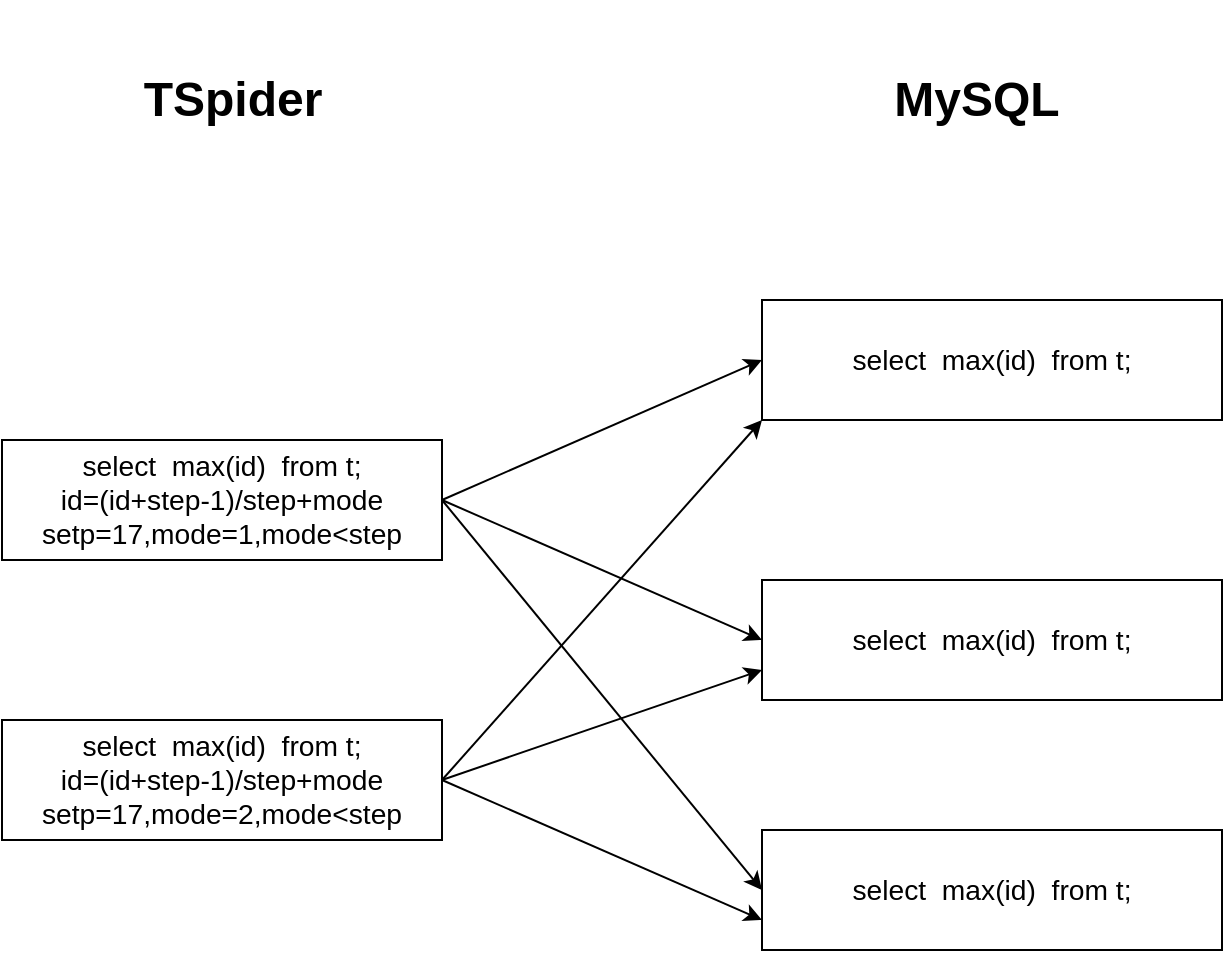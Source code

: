 <mxfile version="12.8.1" type="github"><diagram id="9RBZqvCqFz_unkaOPFMk" name="Page-1"><mxGraphModel dx="1761" dy="901" grid="1" gridSize="10" guides="1" tooltips="1" connect="1" arrows="1" fold="1" page="1" pageScale="1" pageWidth="827" pageHeight="1169" math="0" shadow="0"><root><mxCell id="0"/><mxCell id="1" parent="0"/><mxCell id="V9usH_8_Al0czXvWs8Fq-20" style="edgeStyle=none;rounded=0;orthogonalLoop=1;jettySize=auto;html=1;entryX=0;entryY=0.5;entryDx=0;entryDy=0;" parent="1" source="V9usH_8_Al0czXvWs8Fq-2" target="V9usH_8_Al0czXvWs8Fq-11" edge="1"><mxGeometry relative="1" as="geometry"><Array as="points"><mxPoint x="360" y="360"/></Array></mxGeometry></mxCell><mxCell id="V9usH_8_Al0czXvWs8Fq-21" style="edgeStyle=none;rounded=0;orthogonalLoop=1;jettySize=auto;html=1;entryX=0;entryY=0.5;entryDx=0;entryDy=0;" parent="1" source="V9usH_8_Al0czXvWs8Fq-2" target="V9usH_8_Al0czXvWs8Fq-12" edge="1"><mxGeometry relative="1" as="geometry"><Array as="points"><mxPoint x="360" y="360"/></Array></mxGeometry></mxCell><mxCell id="V9usH_8_Al0czXvWs8Fq-23" style="edgeStyle=none;rounded=0;orthogonalLoop=1;jettySize=auto;html=1;exitX=1;exitY=0.5;exitDx=0;exitDy=0;entryX=0;entryY=0.5;entryDx=0;entryDy=0;" parent="1" source="V9usH_8_Al0czXvWs8Fq-2" target="V9usH_8_Al0czXvWs8Fq-13" edge="1"><mxGeometry relative="1" as="geometry"/></mxCell><mxCell id="V9usH_8_Al0czXvWs8Fq-2" value="&lt;span style=&quot;font-size: 14.118px ; white-space: normal&quot;&gt;select&amp;nbsp; max(id)&amp;nbsp; from t;&lt;/span&gt;&lt;br style=&quot;font-size: 14.118px ; white-space: normal&quot;&gt;&lt;span style=&quot;font-size: 14.118px ; white-space: normal&quot;&gt;id=(id+step-1)/step+mode&lt;/span&gt;&lt;br style=&quot;font-size: 14.118px ; white-space: normal&quot;&gt;&lt;span style=&quot;font-size: 14.118px ; white-space: normal&quot;&gt;setp=17,mode=1,mode&amp;lt;step&lt;/span&gt;" style="rounded=0;whiteSpace=wrap;html=1;" parent="1" vertex="1"><mxGeometry x="140" y="330" width="220" height="60" as="geometry"/></mxCell><mxCell id="V9usH_8_Al0czXvWs8Fq-25" style="edgeStyle=none;rounded=0;orthogonalLoop=1;jettySize=auto;html=1;entryX=0;entryY=1;entryDx=0;entryDy=0;" parent="1" source="V9usH_8_Al0czXvWs8Fq-3" target="V9usH_8_Al0czXvWs8Fq-11" edge="1"><mxGeometry relative="1" as="geometry"><Array as="points"><mxPoint x="360" y="500"/></Array></mxGeometry></mxCell><mxCell id="V9usH_8_Al0czXvWs8Fq-26" style="edgeStyle=none;rounded=0;orthogonalLoop=1;jettySize=auto;html=1;exitX=1;exitY=0.5;exitDx=0;exitDy=0;entryX=0;entryY=0.75;entryDx=0;entryDy=0;" parent="1" source="V9usH_8_Al0czXvWs8Fq-3" target="V9usH_8_Al0czXvWs8Fq-12" edge="1"><mxGeometry relative="1" as="geometry"/></mxCell><mxCell id="V9usH_8_Al0czXvWs8Fq-27" style="edgeStyle=none;rounded=0;orthogonalLoop=1;jettySize=auto;html=1;exitX=1;exitY=0.5;exitDx=0;exitDy=0;entryX=0;entryY=0.75;entryDx=0;entryDy=0;" parent="1" source="V9usH_8_Al0czXvWs8Fq-3" target="V9usH_8_Al0czXvWs8Fq-13" edge="1"><mxGeometry relative="1" as="geometry"/></mxCell><mxCell id="V9usH_8_Al0czXvWs8Fq-3" value="&lt;span style=&quot;font-size: 14.118px ; white-space: normal&quot;&gt;select&amp;nbsp; max(id)&amp;nbsp; from t;&lt;/span&gt;&lt;br style=&quot;font-size: 14.118px ; white-space: normal&quot;&gt;&lt;span style=&quot;font-size: 14.118px ; white-space: normal&quot;&gt;id=(id+step-1)/step+mode&lt;/span&gt;&lt;br style=&quot;font-size: 14.118px ; white-space: normal&quot;&gt;&lt;span style=&quot;font-size: 14.118px ; white-space: normal&quot;&gt;setp=17,mode=2,mode&amp;lt;step&lt;/span&gt;" style="rounded=0;whiteSpace=wrap;html=1;" parent="1" vertex="1"><mxGeometry x="140" y="470" width="220" height="60" as="geometry"/></mxCell><mxCell id="V9usH_8_Al0czXvWs8Fq-9" value="&lt;h1&gt;&lt;b&gt;TSpider&lt;/b&gt;&lt;/h1&gt;" style="text;html=1;strokeColor=none;fillColor=none;align=center;verticalAlign=middle;whiteSpace=wrap;rounded=0;" parent="1" vertex="1"><mxGeometry x="187.5" y="110" width="135" height="100" as="geometry"/></mxCell><mxCell id="V9usH_8_Al0czXvWs8Fq-10" value="&lt;h1&gt;&lt;b&gt;MySQL&lt;/b&gt;&lt;/h1&gt;" style="text;html=1;strokeColor=none;fillColor=none;align=center;verticalAlign=middle;whiteSpace=wrap;rounded=0;" parent="1" vertex="1"><mxGeometry x="560" y="110" width="135" height="100" as="geometry"/></mxCell><mxCell id="V9usH_8_Al0czXvWs8Fq-11" value="&lt;span style=&quot;font-size: 14.118px ; white-space: normal&quot;&gt;select&amp;nbsp; max(id)&amp;nbsp; from t;&lt;/span&gt;&lt;br style=&quot;font-size: 14.118px ; white-space: normal&quot;&gt;" style="rounded=0;whiteSpace=wrap;html=1;" parent="1" vertex="1"><mxGeometry x="520" y="260" width="230" height="60" as="geometry"/></mxCell><mxCell id="V9usH_8_Al0czXvWs8Fq-12" value="&lt;span style=&quot;font-size: 14.118px ; white-space: normal&quot;&gt;select&amp;nbsp; max(id)&amp;nbsp; from t;&lt;/span&gt;&lt;br style=&quot;font-size: 14.118px ; white-space: normal&quot;&gt;" style="rounded=0;whiteSpace=wrap;html=1;" parent="1" vertex="1"><mxGeometry x="520" y="400" width="230" height="60" as="geometry"/></mxCell><mxCell id="V9usH_8_Al0czXvWs8Fq-13" value="&lt;span style=&quot;font-size: 14.118px ; white-space: normal&quot;&gt;select&amp;nbsp; max(id)&amp;nbsp; from t;&lt;/span&gt;&lt;br style=&quot;font-size: 14.118px ; white-space: normal&quot;&gt;" style="rounded=0;whiteSpace=wrap;html=1;" parent="1" vertex="1"><mxGeometry x="520" y="525" width="230" height="60" as="geometry"/></mxCell></root></mxGraphModel></diagram></mxfile>